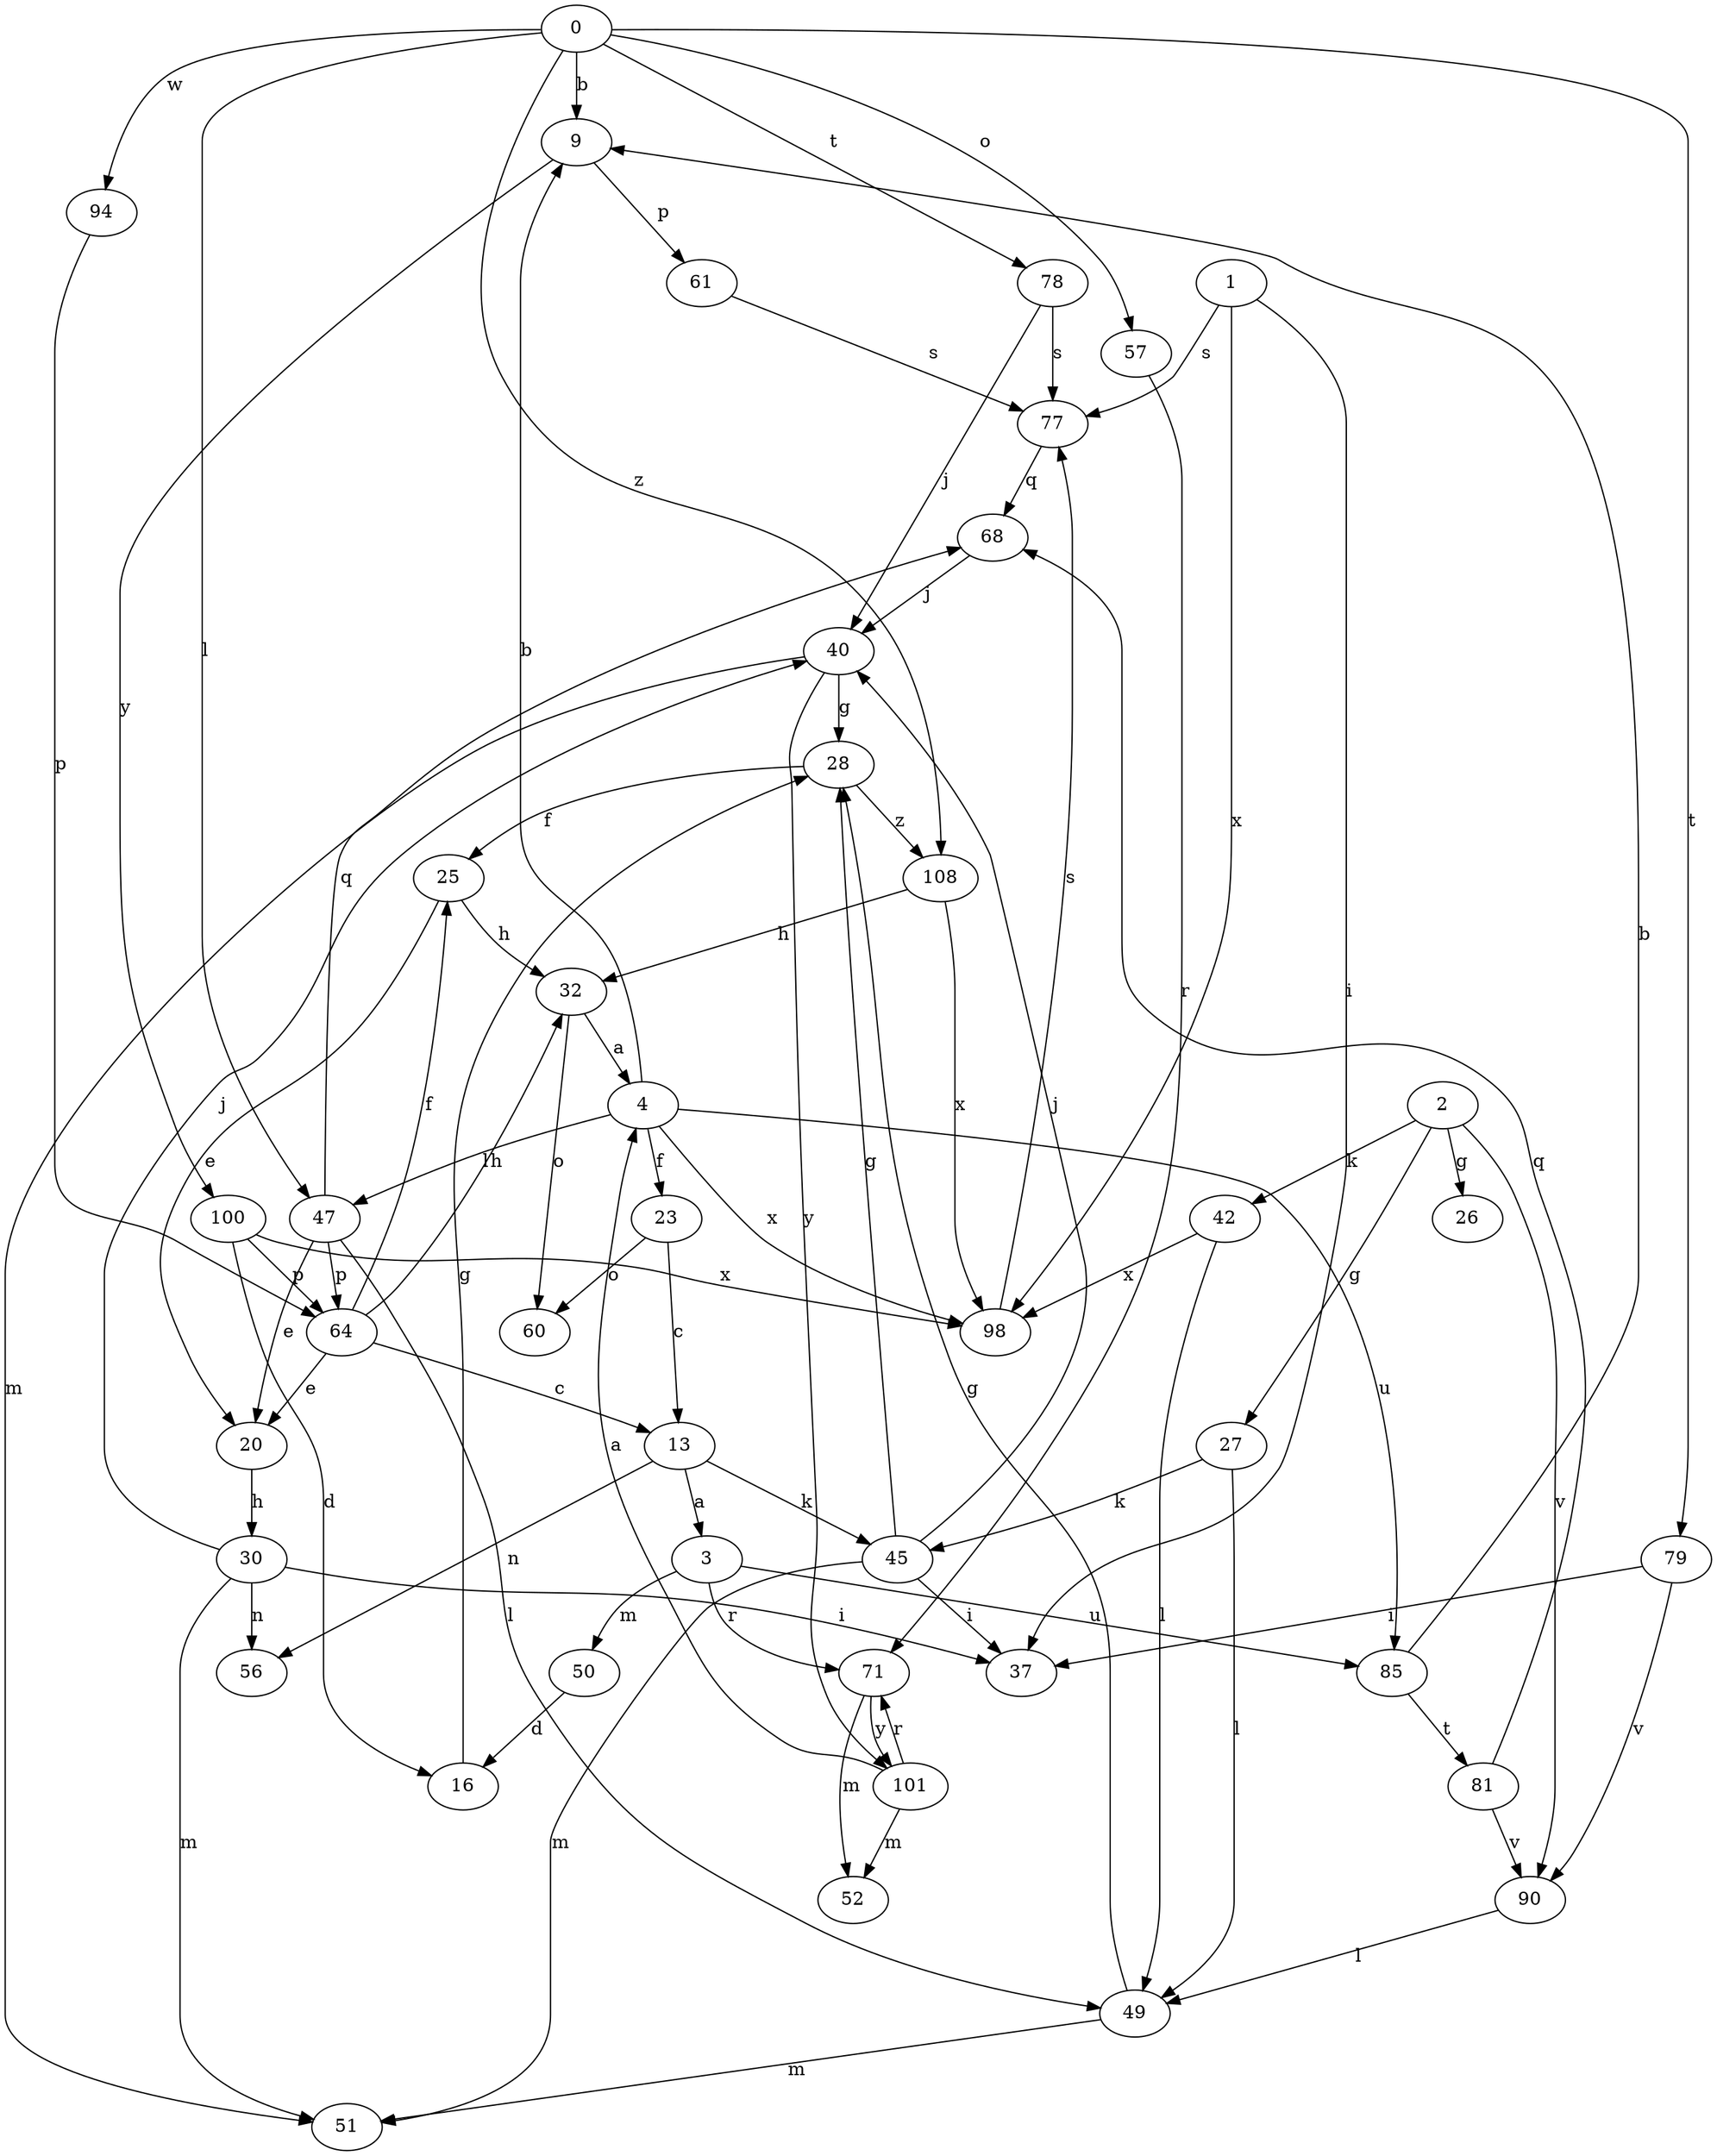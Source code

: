 strict digraph  {
0;
1;
2;
3;
4;
9;
13;
16;
20;
23;
25;
26;
27;
28;
30;
32;
37;
40;
42;
45;
47;
49;
50;
51;
52;
56;
57;
60;
61;
64;
68;
71;
77;
78;
79;
81;
85;
90;
94;
98;
100;
101;
108;
0 -> 9  [label=b];
0 -> 47  [label=l];
0 -> 57  [label=o];
0 -> 78  [label=t];
0 -> 79  [label=t];
0 -> 94  [label=w];
0 -> 108  [label=z];
1 -> 37  [label=i];
1 -> 77  [label=s];
1 -> 98  [label=x];
2 -> 26  [label=g];
2 -> 27  [label=g];
2 -> 42  [label=k];
2 -> 90  [label=v];
3 -> 50  [label=m];
3 -> 71  [label=r];
3 -> 85  [label=u];
4 -> 9  [label=b];
4 -> 23  [label=f];
4 -> 47  [label=l];
4 -> 85  [label=u];
4 -> 98  [label=x];
9 -> 61  [label=p];
9 -> 100  [label=y];
13 -> 3  [label=a];
13 -> 45  [label=k];
13 -> 56  [label=n];
16 -> 28  [label=g];
20 -> 30  [label=h];
23 -> 13  [label=c];
23 -> 60  [label=o];
25 -> 20  [label=e];
25 -> 32  [label=h];
27 -> 45  [label=k];
27 -> 49  [label=l];
28 -> 25  [label=f];
28 -> 108  [label=z];
30 -> 37  [label=i];
30 -> 40  [label=j];
30 -> 51  [label=m];
30 -> 56  [label=n];
32 -> 4  [label=a];
32 -> 60  [label=o];
40 -> 28  [label=g];
40 -> 51  [label=m];
40 -> 101  [label=y];
42 -> 49  [label=l];
42 -> 98  [label=x];
45 -> 28  [label=g];
45 -> 37  [label=i];
45 -> 40  [label=j];
45 -> 51  [label=m];
47 -> 20  [label=e];
47 -> 49  [label=l];
47 -> 64  [label=p];
47 -> 68  [label=q];
49 -> 28  [label=g];
49 -> 51  [label=m];
50 -> 16  [label=d];
57 -> 71  [label=r];
61 -> 77  [label=s];
64 -> 13  [label=c];
64 -> 20  [label=e];
64 -> 25  [label=f];
64 -> 32  [label=h];
68 -> 40  [label=j];
71 -> 52  [label=m];
71 -> 101  [label=y];
77 -> 68  [label=q];
78 -> 40  [label=j];
78 -> 77  [label=s];
79 -> 37  [label=i];
79 -> 90  [label=v];
81 -> 68  [label=q];
81 -> 90  [label=v];
85 -> 9  [label=b];
85 -> 81  [label=t];
90 -> 49  [label=l];
94 -> 64  [label=p];
98 -> 77  [label=s];
100 -> 16  [label=d];
100 -> 64  [label=p];
100 -> 98  [label=x];
101 -> 4  [label=a];
101 -> 52  [label=m];
101 -> 71  [label=r];
108 -> 32  [label=h];
108 -> 98  [label=x];
}
